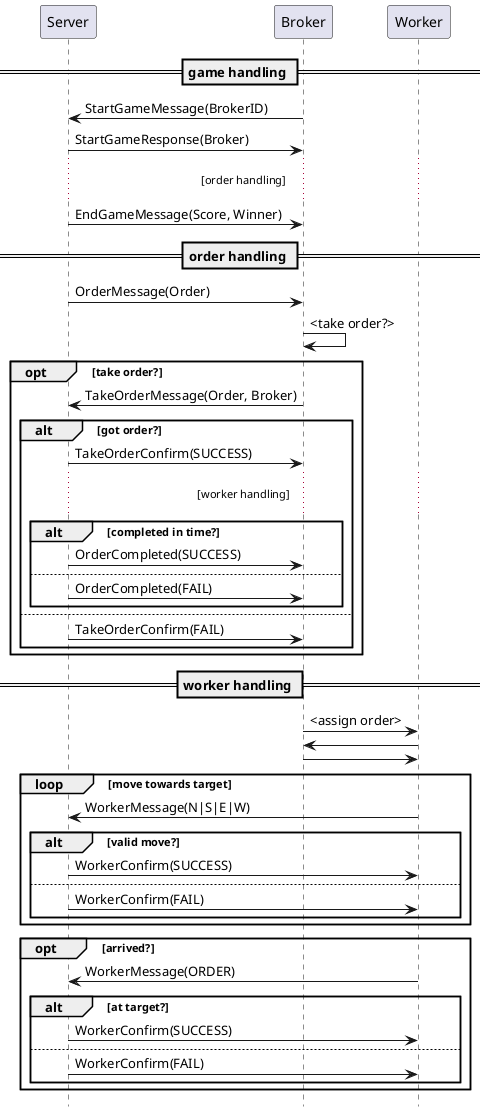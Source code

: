 @startuml
hide footbox
skinparam shadowing false

participant "Server" as S
participant "Broker" as B
participant "Worker" as W

== game handling ==

S <- B: StartGameMessage(BrokerID)
S -> B: StartGameResponse(Broker)

    ... [order handling] ...

S -> B: EndGameMessage(Score, Winner)


== order handling ==

S -> B: OrderMessage(Order)

B -> B: <take order?>

opt take order?

    S <- B: TakeOrderMessage(Order, Broker)

    alt got order?

        S -> B: TakeOrderConfirm(SUCCESS)

        ... [worker handling] ...
        
        alt completed in time?
            S -> B: OrderCompleted(SUCCESS)
        else
            S -> B: OrderCompleted(FAIL)
        end
    else
        S -> B: TakeOrderConfirm(FAIL)
    end
end

== worker handling ==

B -> W: <assign order>
B <- W
B -> W

loop move towards target
    S <- W: WorkerMessage(N|S|E|W)
    alt valid move?
        S -> W: WorkerConfirm(SUCCESS)
    else
        S -> W: WorkerConfirm(FAIL)
    end
end

opt arrived?
    S <- W: WorkerMessage(ORDER)
    alt at target?
        S -> W: WorkerConfirm(SUCCESS)
    else
        S -> W: WorkerConfirm(FAIL)
    end
end

@enduml
